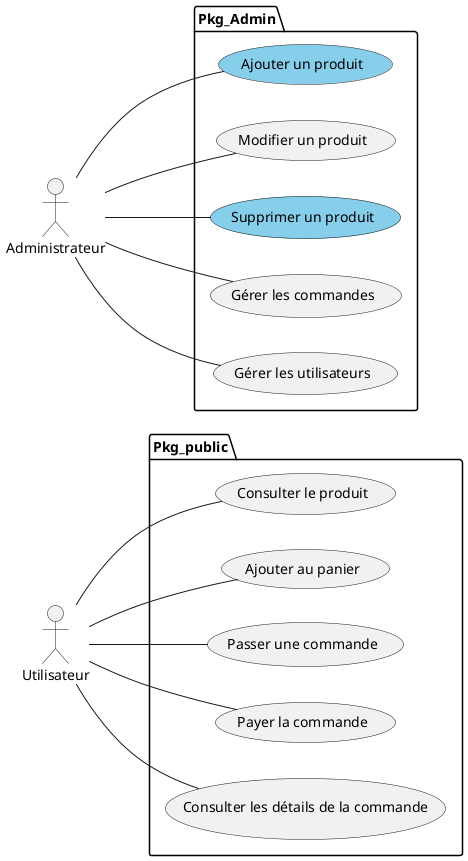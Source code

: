 @startuml
left to right direction
actor "Utilisateur" as User
actor "Administrateur" as Admin

package "Pkg_public" {
  Usecase "Consulter le produit" as UCP1
  Usecase "Ajouter au panier" as UCP2
  Usecase "Passer une commande" as UCP3
  Usecase "Payer la commande" as UCP4
  Usecase "Consulter les détails de la commande" as UCP5
}
package "Pkg_Admin" {
  Usecase "Ajouter un produit" as UCA1 #SkyBlue
  Usecase "Modifier un produit" as UCA2 
  Usecase "Supprimer un produit" as UCA3 #SkyBlue
  Usecase "Gérer les commandes" as UCA4 
  Usecase "Gérer les utilisateurs" as UCA5
}

Admin -- UCA1
Admin -- UCA2
Admin -- UCA3
Admin -- UCA4
Admin -- UCA5

User -- UCP1
User -- UCP2
User -- UCP3
User -- UCP4
User -- UCP5


@enduml